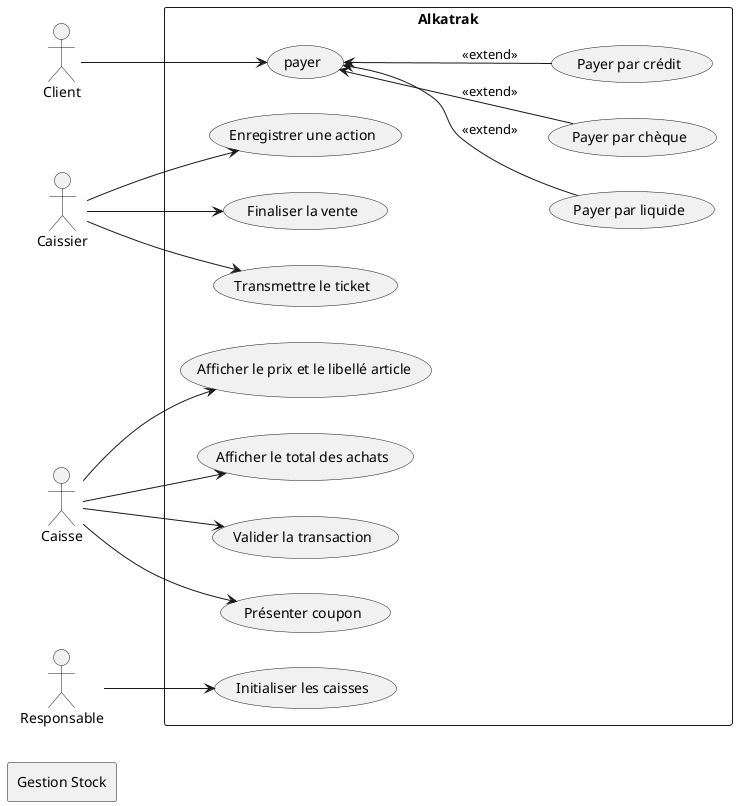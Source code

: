 @startuml 
left to right direction

actor Client
actor Caissier
actor Caisse
actor Responsable

rectangle "Alkatrak" {
    usecase "Enregistrer une action" as UC0
    usecase "Afficher le prix et le libellé article" as UC1
    usecase "Finaliser la vente" as UC2
    usecase "Afficher le total des achats" as UC3
    usecase "payer" as UC4
    usecase "Payer par liquide" as UC5
    usecase "Payer par chèque" as UC6
    usecase "Payer par crédit" as UC7
    usecase "Valider la transaction" as UC8
    usecase "Transmettre le ticket" as UC9
    usecase "Présenter coupon" as UC10
    usecase "Initialiser les caisses" as UC11
}

rectangle "Gestion Stock" {

}

Caissier --> UC0
Caisse --> UC1
Caissier --> UC2
Caisse --> UC3
Client --> UC4
UC4 <-- UC5 : <<extend>>
UC4 <-- UC6  : <<extend>>
UC4 <-- UC7  : <<extend>>
Caisse --> UC8
Caissier --> UC9
Caisse --> UC10
Responsable --> UC11